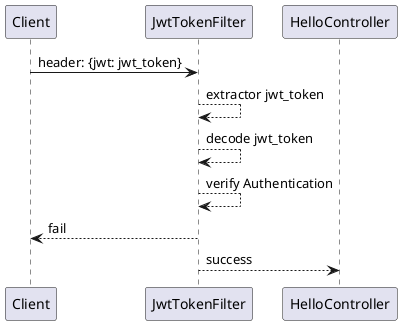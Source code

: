 @startuml
Client -> JwtTokenFilter: header: {jwt: jwt_token}
JwtTokenFilter --> JwtTokenFilter: extractor jwt_token
JwtTokenFilter --> JwtTokenFilter: decode jwt_token
JwtTokenFilter --> JwtTokenFilter: verify Authentication
JwtTokenFilter --> Client: fail
JwtTokenFilter --> HelloController:  success
@enduml